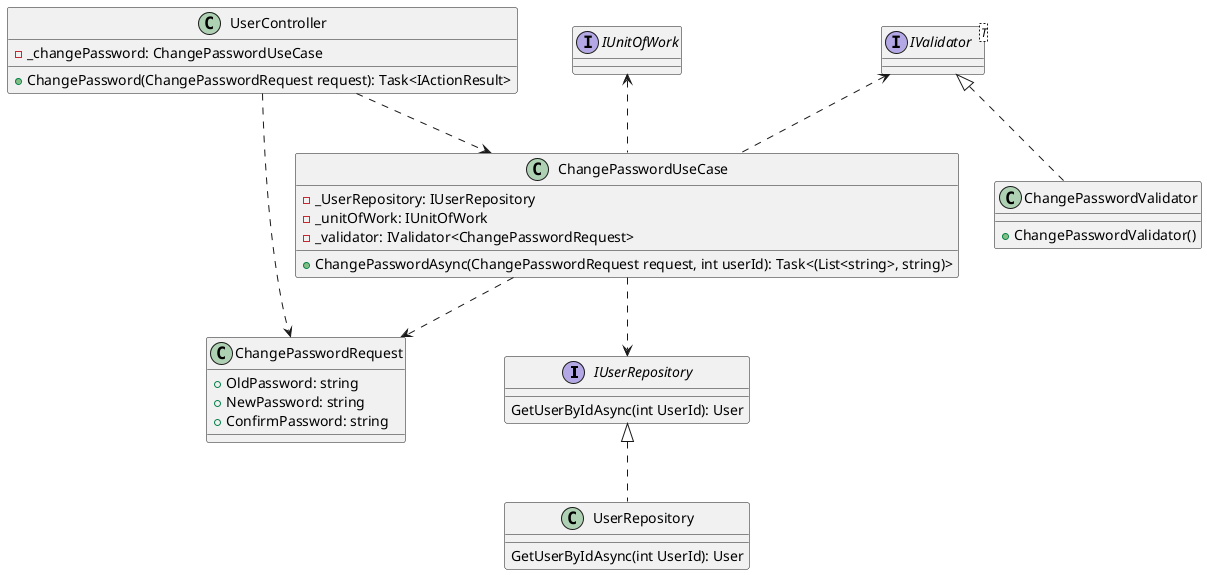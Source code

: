 @startuml
interface IUserRepository{
GetUserByIdAsync(int UserId): User
}
interface IUnitOfWork

class UserRepository {
GetUserByIdAsync(int UserId): User
}

  class ChangePasswordUseCase {
    -  _UserRepository: IUserRepository
      - _unitOfWork: IUnitOfWork
      - _validator: IValidator<ChangePasswordRequest>
  + ChangePasswordAsync(ChangePasswordRequest request, int userId): Task<(List<string>, string)>
  }

class ChangePasswordValidator {
  + ChangePasswordValidator()
}

class UserController {
  - _changePassword: ChangePasswordUseCase
  + ChangePassword(ChangePasswordRequest request): Task<IActionResult>
}

class ChangePasswordRequest {
  +  OldPassword: string
  +  NewPassword: string
  +  ConfirmPassword: string
}

IUserRepository <|.. UserRepository
ChangePasswordUseCase ..> IUserRepository
IUnitOfWork <.. ChangePasswordUseCase


ChangePasswordUseCase ..> ChangePasswordRequest
UserController ..> ChangePasswordUseCase
UserController ..> ChangePasswordRequest
interface IValidator<T>
IValidator <|.. ChangePasswordValidator
IValidator <.. ChangePasswordUseCase
@enduml
